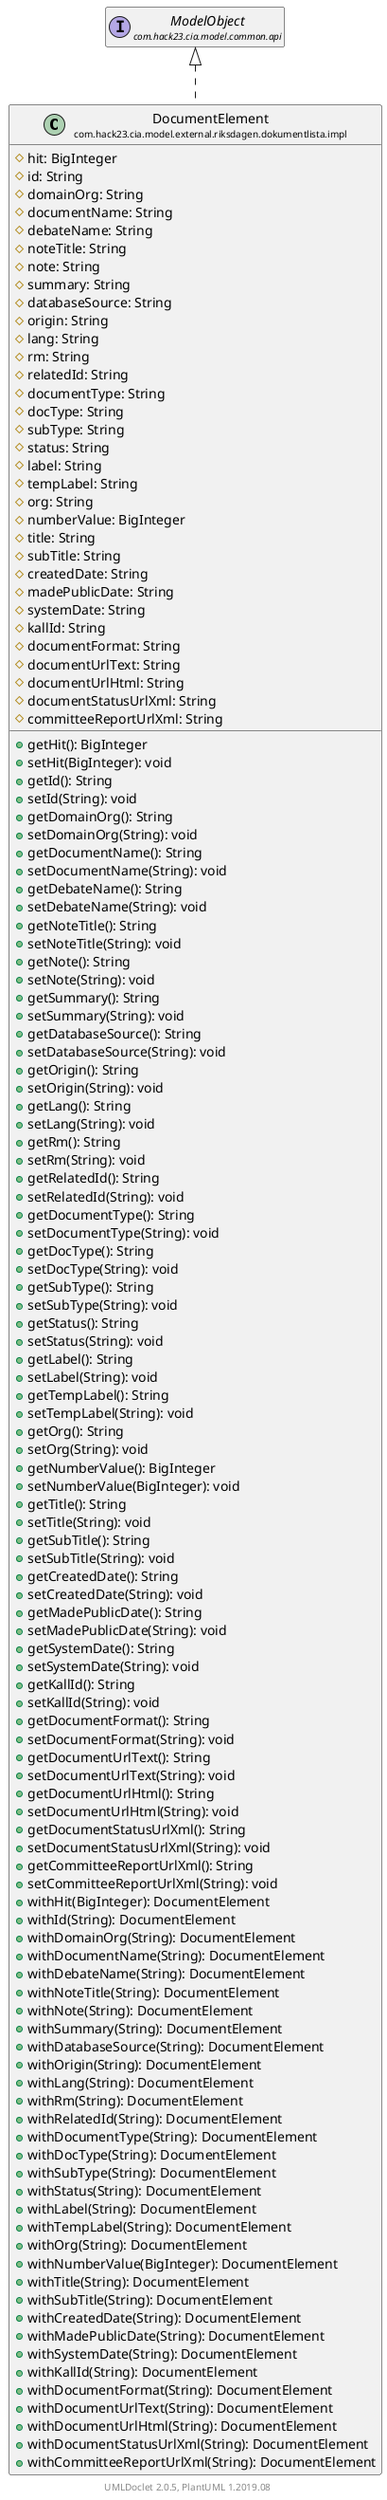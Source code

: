 @startuml
    set namespaceSeparator none
    hide empty fields
    hide empty methods

    class "<size:14>DocumentElement\n<size:10>com.hack23.cia.model.external.riksdagen.dokumentlista.impl" as com.hack23.cia.model.external.riksdagen.dokumentlista.impl.DocumentElement [[DocumentElement.html]] {
        #hit: BigInteger
        #id: String
        #domainOrg: String
        #documentName: String
        #debateName: String
        #noteTitle: String
        #note: String
        #summary: String
        #databaseSource: String
        #origin: String
        #lang: String
        #rm: String
        #relatedId: String
        #documentType: String
        #docType: String
        #subType: String
        #status: String
        #label: String
        #tempLabel: String
        #org: String
        #numberValue: BigInteger
        #title: String
        #subTitle: String
        #createdDate: String
        #madePublicDate: String
        #systemDate: String
        #kallId: String
        #documentFormat: String
        #documentUrlText: String
        #documentUrlHtml: String
        #documentStatusUrlXml: String
        #committeeReportUrlXml: String
        +getHit(): BigInteger
        +setHit(BigInteger): void
        +getId(): String
        +setId(String): void
        +getDomainOrg(): String
        +setDomainOrg(String): void
        +getDocumentName(): String
        +setDocumentName(String): void
        +getDebateName(): String
        +setDebateName(String): void
        +getNoteTitle(): String
        +setNoteTitle(String): void
        +getNote(): String
        +setNote(String): void
        +getSummary(): String
        +setSummary(String): void
        +getDatabaseSource(): String
        +setDatabaseSource(String): void
        +getOrigin(): String
        +setOrigin(String): void
        +getLang(): String
        +setLang(String): void
        +getRm(): String
        +setRm(String): void
        +getRelatedId(): String
        +setRelatedId(String): void
        +getDocumentType(): String
        +setDocumentType(String): void
        +getDocType(): String
        +setDocType(String): void
        +getSubType(): String
        +setSubType(String): void
        +getStatus(): String
        +setStatus(String): void
        +getLabel(): String
        +setLabel(String): void
        +getTempLabel(): String
        +setTempLabel(String): void
        +getOrg(): String
        +setOrg(String): void
        +getNumberValue(): BigInteger
        +setNumberValue(BigInteger): void
        +getTitle(): String
        +setTitle(String): void
        +getSubTitle(): String
        +setSubTitle(String): void
        +getCreatedDate(): String
        +setCreatedDate(String): void
        +getMadePublicDate(): String
        +setMadePublicDate(String): void
        +getSystemDate(): String
        +setSystemDate(String): void
        +getKallId(): String
        +setKallId(String): void
        +getDocumentFormat(): String
        +setDocumentFormat(String): void
        +getDocumentUrlText(): String
        +setDocumentUrlText(String): void
        +getDocumentUrlHtml(): String
        +setDocumentUrlHtml(String): void
        +getDocumentStatusUrlXml(): String
        +setDocumentStatusUrlXml(String): void
        +getCommitteeReportUrlXml(): String
        +setCommitteeReportUrlXml(String): void
        +withHit(BigInteger): DocumentElement
        +withId(String): DocumentElement
        +withDomainOrg(String): DocumentElement
        +withDocumentName(String): DocumentElement
        +withDebateName(String): DocumentElement
        +withNoteTitle(String): DocumentElement
        +withNote(String): DocumentElement
        +withSummary(String): DocumentElement
        +withDatabaseSource(String): DocumentElement
        +withOrigin(String): DocumentElement
        +withLang(String): DocumentElement
        +withRm(String): DocumentElement
        +withRelatedId(String): DocumentElement
        +withDocumentType(String): DocumentElement
        +withDocType(String): DocumentElement
        +withSubType(String): DocumentElement
        +withStatus(String): DocumentElement
        +withLabel(String): DocumentElement
        +withTempLabel(String): DocumentElement
        +withOrg(String): DocumentElement
        +withNumberValue(BigInteger): DocumentElement
        +withTitle(String): DocumentElement
        +withSubTitle(String): DocumentElement
        +withCreatedDate(String): DocumentElement
        +withMadePublicDate(String): DocumentElement
        +withSystemDate(String): DocumentElement
        +withKallId(String): DocumentElement
        +withDocumentFormat(String): DocumentElement
        +withDocumentUrlText(String): DocumentElement
        +withDocumentUrlHtml(String): DocumentElement
        +withDocumentStatusUrlXml(String): DocumentElement
        +withCommitteeReportUrlXml(String): DocumentElement
    }

    interface "<size:14>ModelObject\n<size:10>com.hack23.cia.model.common.api" as com.hack23.cia.model.common.api.ModelObject

    com.hack23.cia.model.common.api.ModelObject <|.. com.hack23.cia.model.external.riksdagen.dokumentlista.impl.DocumentElement

    center footer UMLDoclet 2.0.5, PlantUML 1.2019.08
@enduml
